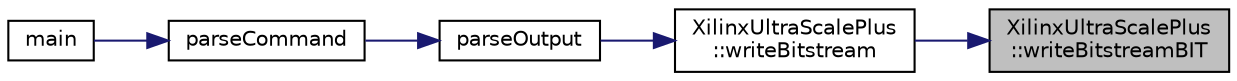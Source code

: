 digraph "XilinxUltraScalePlus::writeBitstreamBIT"
{
 // INTERACTIVE_SVG=YES
 // LATEX_PDF_SIZE
  edge [fontname="Helvetica",fontsize="10",labelfontname="Helvetica",labelfontsize="10"];
  node [fontname="Helvetica",fontsize="10",shape=record];
  rankdir="RL";
  Node1 [label="XilinxUltraScalePlus\l::writeBitstreamBIT",height=0.2,width=0.4,color="black", fillcolor="grey75", style="filled", fontcolor="black",tooltip=" "];
  Node1 -> Node2 [dir="back",color="midnightblue",fontsize="10",style="solid",fontname="Helvetica"];
  Node2 [label="XilinxUltraScalePlus\l::writeBitstream",height=0.2,width=0.4,color="black", fillcolor="white", style="filled",URL="$classXilinxUltraScalePlus.html#aecdb65a64d91cb6bcc3a920ac6e55692",tooltip=" "];
  Node2 -> Node3 [dir="back",color="midnightblue",fontsize="10",style="solid",fontname="Helvetica"];
  Node3 [label="parseOutput",height=0.2,width=0.4,color="black", fillcolor="white", style="filled",URL="$byteman_8cpp.html#a6864a632485326d2049256aeb01cc4cf",tooltip=" "];
  Node3 -> Node4 [dir="back",color="midnightblue",fontsize="10",style="solid",fontname="Helvetica"];
  Node4 [label="parseCommand",height=0.2,width=0.4,color="black", fillcolor="white", style="filled",URL="$byteman_8cpp.html#a913ad3944130fafece24fe460db9b6aa",tooltip=" "];
  Node4 -> Node5 [dir="back",color="midnightblue",fontsize="10",style="solid",fontname="Helvetica"];
  Node5 [label="main",height=0.2,width=0.4,color="black", fillcolor="white", style="filled",URL="$byteman_8cpp.html#a0ddf1224851353fc92bfbff6f499fa97",tooltip=" "];
}
